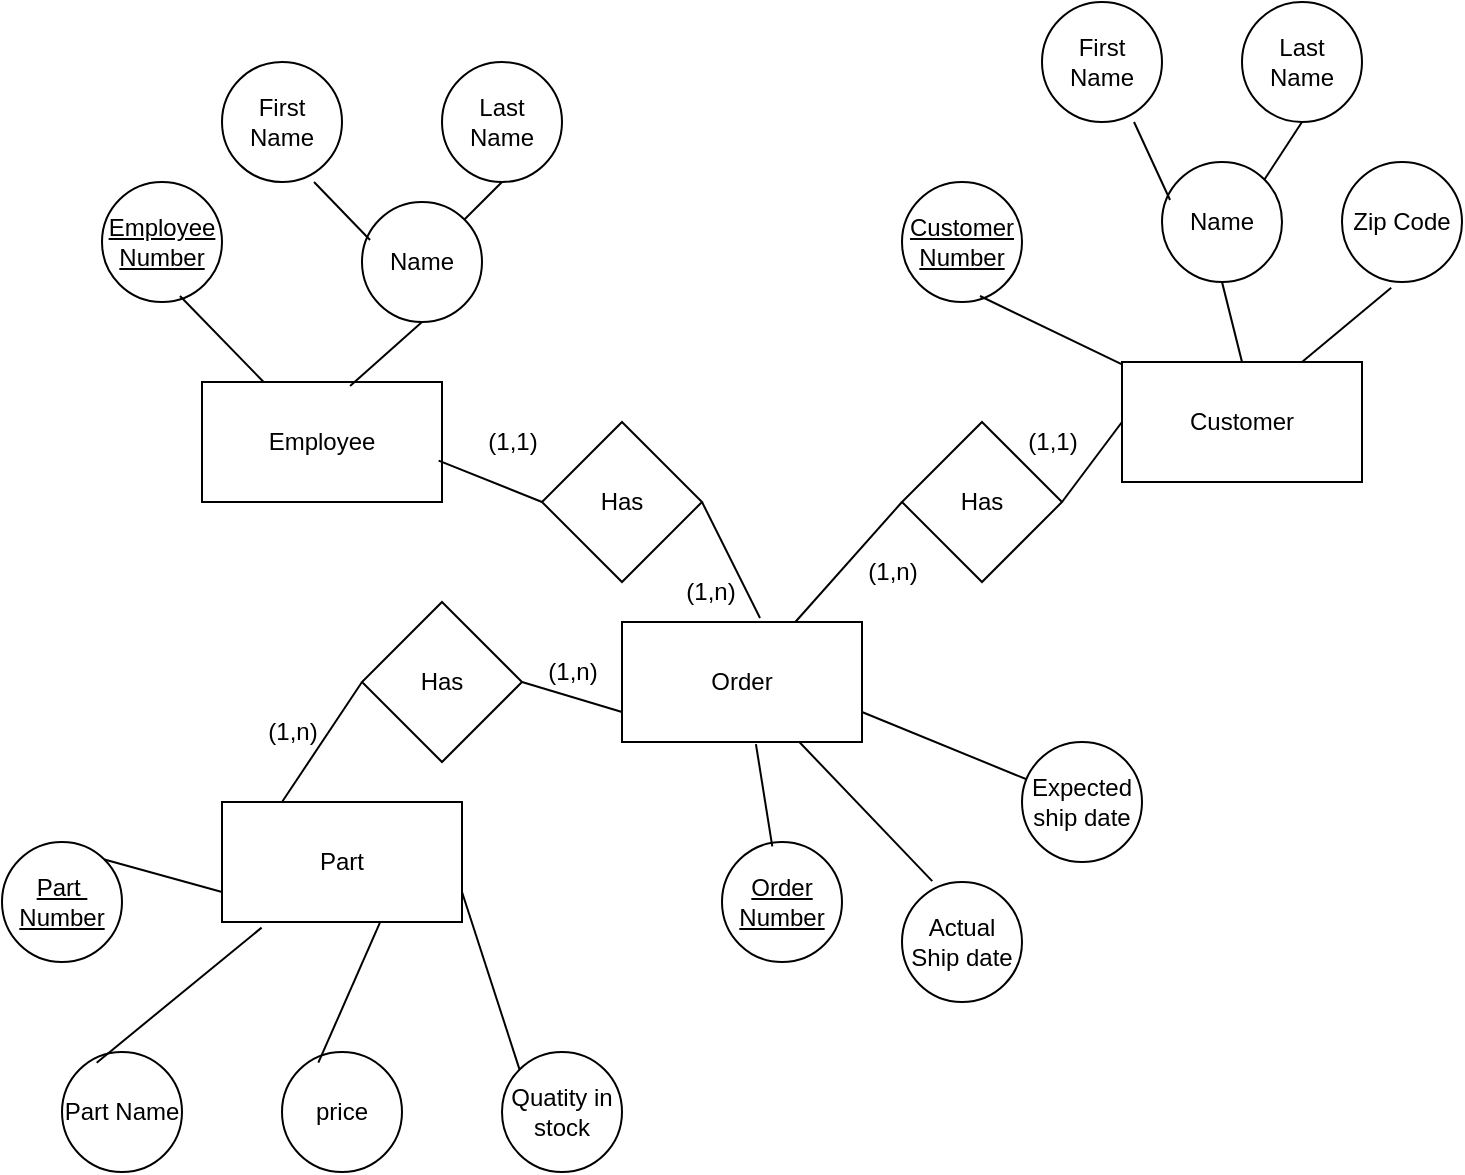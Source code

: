 <mxfile version="22.0.0" type="github">
  <diagram name="Trang-1" id="PeejtmCLzA79qcFrn2Yu">
    <mxGraphModel dx="1579" dy="759" grid="1" gridSize="10" guides="1" tooltips="1" connect="1" arrows="1" fold="1" page="1" pageScale="1" pageWidth="827" pageHeight="1169" math="0" shadow="0">
      <root>
        <mxCell id="0" />
        <mxCell id="1" parent="0" />
        <mxCell id="spLX2i-S5mYP4kh3BP9z-1" value="Employee" style="rounded=0;whiteSpace=wrap;html=1;" parent="1" vertex="1">
          <mxGeometry x="160" y="250" width="120" height="60" as="geometry" />
        </mxCell>
        <mxCell id="spLX2i-S5mYP4kh3BP9z-2" value="&lt;u&gt;Employee Number&lt;/u&gt;" style="ellipse;whiteSpace=wrap;html=1;aspect=fixed;" parent="1" vertex="1">
          <mxGeometry x="110" y="150" width="60" height="60" as="geometry" />
        </mxCell>
        <mxCell id="spLX2i-S5mYP4kh3BP9z-3" value="Name" style="ellipse;whiteSpace=wrap;html=1;aspect=fixed;" parent="1" vertex="1">
          <mxGeometry x="240" y="160" width="60" height="60" as="geometry" />
        </mxCell>
        <mxCell id="spLX2i-S5mYP4kh3BP9z-4" value="First Name" style="ellipse;whiteSpace=wrap;html=1;aspect=fixed;" parent="1" vertex="1">
          <mxGeometry x="170" y="90" width="60" height="60" as="geometry" />
        </mxCell>
        <mxCell id="spLX2i-S5mYP4kh3BP9z-5" value="Last Name" style="ellipse;whiteSpace=wrap;html=1;aspect=fixed;" parent="1" vertex="1">
          <mxGeometry x="280" y="90" width="60" height="60" as="geometry" />
        </mxCell>
        <mxCell id="spLX2i-S5mYP4kh3BP9z-7" value="" style="endArrow=none;html=1;rounded=0;exitX=0.65;exitY=0.95;exitDx=0;exitDy=0;exitPerimeter=0;" parent="1" source="spLX2i-S5mYP4kh3BP9z-2" target="spLX2i-S5mYP4kh3BP9z-1" edge="1">
          <mxGeometry width="50" height="50" relative="1" as="geometry">
            <mxPoint x="390" y="420" as="sourcePoint" />
            <mxPoint x="440" y="370" as="targetPoint" />
          </mxGeometry>
        </mxCell>
        <mxCell id="spLX2i-S5mYP4kh3BP9z-8" value="" style="endArrow=none;html=1;rounded=0;exitX=0.767;exitY=1;exitDx=0;exitDy=0;exitPerimeter=0;entryX=0.067;entryY=0.317;entryDx=0;entryDy=0;entryPerimeter=0;" parent="1" source="spLX2i-S5mYP4kh3BP9z-4" target="spLX2i-S5mYP4kh3BP9z-3" edge="1">
          <mxGeometry width="50" height="50" relative="1" as="geometry">
            <mxPoint x="390" y="420" as="sourcePoint" />
            <mxPoint x="440" y="370" as="targetPoint" />
          </mxGeometry>
        </mxCell>
        <mxCell id="spLX2i-S5mYP4kh3BP9z-9" value="" style="endArrow=none;html=1;rounded=0;exitX=1;exitY=0;exitDx=0;exitDy=0;entryX=0.5;entryY=1;entryDx=0;entryDy=0;" parent="1" source="spLX2i-S5mYP4kh3BP9z-3" target="spLX2i-S5mYP4kh3BP9z-5" edge="1">
          <mxGeometry width="50" height="50" relative="1" as="geometry">
            <mxPoint x="390" y="420" as="sourcePoint" />
            <mxPoint x="440" y="370" as="targetPoint" />
          </mxGeometry>
        </mxCell>
        <mxCell id="spLX2i-S5mYP4kh3BP9z-10" value="" style="endArrow=none;html=1;rounded=0;exitX=0.5;exitY=1;exitDx=0;exitDy=0;entryX=0.617;entryY=0.033;entryDx=0;entryDy=0;entryPerimeter=0;" parent="1" source="spLX2i-S5mYP4kh3BP9z-3" target="spLX2i-S5mYP4kh3BP9z-1" edge="1">
          <mxGeometry width="50" height="50" relative="1" as="geometry">
            <mxPoint x="219" y="257" as="sourcePoint" />
            <mxPoint x="277" y="290" as="targetPoint" />
          </mxGeometry>
        </mxCell>
        <mxCell id="spLX2i-S5mYP4kh3BP9z-12" value="Customer" style="rounded=0;whiteSpace=wrap;html=1;" parent="1" vertex="1">
          <mxGeometry x="620" y="240" width="120" height="60" as="geometry" />
        </mxCell>
        <mxCell id="spLX2i-S5mYP4kh3BP9z-13" value="&lt;u&gt;Customer Number&lt;/u&gt;" style="ellipse;whiteSpace=wrap;html=1;aspect=fixed;" parent="1" vertex="1">
          <mxGeometry x="510" y="150" width="60" height="60" as="geometry" />
        </mxCell>
        <mxCell id="spLX2i-S5mYP4kh3BP9z-14" value="Name" style="ellipse;whiteSpace=wrap;html=1;aspect=fixed;" parent="1" vertex="1">
          <mxGeometry x="640" y="140" width="60" height="60" as="geometry" />
        </mxCell>
        <mxCell id="spLX2i-S5mYP4kh3BP9z-15" value="First Name" style="ellipse;whiteSpace=wrap;html=1;aspect=fixed;" parent="1" vertex="1">
          <mxGeometry x="580" y="60" width="60" height="60" as="geometry" />
        </mxCell>
        <mxCell id="spLX2i-S5mYP4kh3BP9z-16" value="Last Name" style="ellipse;whiteSpace=wrap;html=1;aspect=fixed;" parent="1" vertex="1">
          <mxGeometry x="680" y="60" width="60" height="60" as="geometry" />
        </mxCell>
        <mxCell id="spLX2i-S5mYP4kh3BP9z-17" value="" style="endArrow=none;html=1;rounded=0;exitX=0.65;exitY=0.95;exitDx=0;exitDy=0;exitPerimeter=0;" parent="1" source="spLX2i-S5mYP4kh3BP9z-13" target="spLX2i-S5mYP4kh3BP9z-12" edge="1">
          <mxGeometry width="50" height="50" relative="1" as="geometry">
            <mxPoint x="690" y="430" as="sourcePoint" />
            <mxPoint x="740" y="380" as="targetPoint" />
          </mxGeometry>
        </mxCell>
        <mxCell id="spLX2i-S5mYP4kh3BP9z-18" value="" style="endArrow=none;html=1;rounded=0;exitX=0.767;exitY=1;exitDx=0;exitDy=0;exitPerimeter=0;entryX=0.067;entryY=0.317;entryDx=0;entryDy=0;entryPerimeter=0;" parent="1" source="spLX2i-S5mYP4kh3BP9z-15" target="spLX2i-S5mYP4kh3BP9z-14" edge="1">
          <mxGeometry width="50" height="50" relative="1" as="geometry">
            <mxPoint x="690" y="430" as="sourcePoint" />
            <mxPoint x="740" y="380" as="targetPoint" />
          </mxGeometry>
        </mxCell>
        <mxCell id="spLX2i-S5mYP4kh3BP9z-19" value="" style="endArrow=none;html=1;rounded=0;exitX=1;exitY=0;exitDx=0;exitDy=0;entryX=0.5;entryY=1;entryDx=0;entryDy=0;" parent="1" source="spLX2i-S5mYP4kh3BP9z-14" target="spLX2i-S5mYP4kh3BP9z-16" edge="1">
          <mxGeometry width="50" height="50" relative="1" as="geometry">
            <mxPoint x="690" y="430" as="sourcePoint" />
            <mxPoint x="740" y="380" as="targetPoint" />
          </mxGeometry>
        </mxCell>
        <mxCell id="spLX2i-S5mYP4kh3BP9z-20" value="" style="endArrow=none;html=1;rounded=0;exitX=0.5;exitY=1;exitDx=0;exitDy=0;entryX=0.5;entryY=0;entryDx=0;entryDy=0;" parent="1" source="spLX2i-S5mYP4kh3BP9z-14" target="spLX2i-S5mYP4kh3BP9z-12" edge="1">
          <mxGeometry width="50" height="50" relative="1" as="geometry">
            <mxPoint x="519" y="267" as="sourcePoint" />
            <mxPoint x="577" y="300" as="targetPoint" />
          </mxGeometry>
        </mxCell>
        <mxCell id="spLX2i-S5mYP4kh3BP9z-21" value="Zip Code" style="ellipse;whiteSpace=wrap;html=1;aspect=fixed;" parent="1" vertex="1">
          <mxGeometry x="730" y="140" width="60" height="60" as="geometry" />
        </mxCell>
        <mxCell id="spLX2i-S5mYP4kh3BP9z-22" value="" style="endArrow=none;html=1;rounded=0;exitX=0.41;exitY=1.048;exitDx=0;exitDy=0;entryX=0.75;entryY=0;entryDx=0;entryDy=0;exitPerimeter=0;" parent="1" source="spLX2i-S5mYP4kh3BP9z-21" target="spLX2i-S5mYP4kh3BP9z-12" edge="1">
          <mxGeometry width="50" height="50" relative="1" as="geometry">
            <mxPoint x="630" y="270" as="sourcePoint" />
            <mxPoint x="630" y="300" as="targetPoint" />
          </mxGeometry>
        </mxCell>
        <mxCell id="spLX2i-S5mYP4kh3BP9z-24" value="Part" style="rounded=0;whiteSpace=wrap;html=1;" parent="1" vertex="1">
          <mxGeometry x="170" y="460" width="120" height="60" as="geometry" />
        </mxCell>
        <mxCell id="spLX2i-S5mYP4kh3BP9z-25" value="&lt;u&gt;Part&amp;nbsp;&lt;br&gt;Number&lt;br&gt;&lt;/u&gt;" style="ellipse;whiteSpace=wrap;html=1;aspect=fixed;" parent="1" vertex="1">
          <mxGeometry x="60" y="480" width="60" height="60" as="geometry" />
        </mxCell>
        <mxCell id="spLX2i-S5mYP4kh3BP9z-26" value="Part Name" style="ellipse;whiteSpace=wrap;html=1;aspect=fixed;" parent="1" vertex="1">
          <mxGeometry x="90" y="585" width="60" height="60" as="geometry" />
        </mxCell>
        <mxCell id="spLX2i-S5mYP4kh3BP9z-27" value="price" style="ellipse;whiteSpace=wrap;html=1;aspect=fixed;" parent="1" vertex="1">
          <mxGeometry x="200" y="585" width="60" height="60" as="geometry" />
        </mxCell>
        <mxCell id="spLX2i-S5mYP4kh3BP9z-28" value="Quatity in stock" style="ellipse;whiteSpace=wrap;html=1;aspect=fixed;" parent="1" vertex="1">
          <mxGeometry x="310" y="585" width="60" height="60" as="geometry" />
        </mxCell>
        <mxCell id="spLX2i-S5mYP4kh3BP9z-29" value="" style="endArrow=none;html=1;rounded=0;exitX=1;exitY=0;exitDx=0;exitDy=0;entryX=0;entryY=0.75;entryDx=0;entryDy=0;" parent="1" source="spLX2i-S5mYP4kh3BP9z-25" target="spLX2i-S5mYP4kh3BP9z-24" edge="1">
          <mxGeometry width="50" height="50" relative="1" as="geometry">
            <mxPoint x="219" y="237" as="sourcePoint" />
            <mxPoint x="290" y="290" as="targetPoint" />
          </mxGeometry>
        </mxCell>
        <mxCell id="spLX2i-S5mYP4kh3BP9z-30" value="" style="endArrow=none;html=1;rounded=0;exitX=0.289;exitY=0.089;exitDx=0;exitDy=0;entryX=0.165;entryY=1.047;entryDx=0;entryDy=0;exitPerimeter=0;entryPerimeter=0;" parent="1" source="spLX2i-S5mYP4kh3BP9z-26" target="spLX2i-S5mYP4kh3BP9z-24" edge="1">
          <mxGeometry width="50" height="50" relative="1" as="geometry">
            <mxPoint x="151" y="559" as="sourcePoint" />
            <mxPoint x="200" y="525" as="targetPoint" />
          </mxGeometry>
        </mxCell>
        <mxCell id="spLX2i-S5mYP4kh3BP9z-32" value="" style="endArrow=none;html=1;rounded=0;exitX=0.303;exitY=0.089;exitDx=0;exitDy=0;entryX=0.658;entryY=1.006;entryDx=0;entryDy=0;exitPerimeter=0;entryPerimeter=0;" parent="1" source="spLX2i-S5mYP4kh3BP9z-27" target="spLX2i-S5mYP4kh3BP9z-24" edge="1">
          <mxGeometry width="50" height="50" relative="1" as="geometry">
            <mxPoint x="207" y="600" as="sourcePoint" />
            <mxPoint x="220" y="543" as="targetPoint" />
          </mxGeometry>
        </mxCell>
        <mxCell id="spLX2i-S5mYP4kh3BP9z-33" value="" style="endArrow=none;html=1;rounded=0;exitX=0;exitY=0;exitDx=0;exitDy=0;entryX=1;entryY=0.75;entryDx=0;entryDy=0;" parent="1" source="spLX2i-S5mYP4kh3BP9z-28" target="spLX2i-S5mYP4kh3BP9z-24" edge="1">
          <mxGeometry width="50" height="50" relative="1" as="geometry">
            <mxPoint x="308" y="600" as="sourcePoint" />
            <mxPoint x="279" y="540" as="targetPoint" />
          </mxGeometry>
        </mxCell>
        <mxCell id="spLX2i-S5mYP4kh3BP9z-40" value="&lt;u&gt;Order&lt;br&gt;Number&lt;br&gt;&lt;/u&gt;" style="ellipse;whiteSpace=wrap;html=1;aspect=fixed;" parent="1" vertex="1">
          <mxGeometry x="420" y="480" width="60" height="60" as="geometry" />
        </mxCell>
        <mxCell id="spLX2i-S5mYP4kh3BP9z-42" value="Actual Ship date" style="ellipse;whiteSpace=wrap;html=1;aspect=fixed;" parent="1" vertex="1">
          <mxGeometry x="510" y="500" width="60" height="60" as="geometry" />
        </mxCell>
        <mxCell id="spLX2i-S5mYP4kh3BP9z-44" value="Expected ship date" style="ellipse;whiteSpace=wrap;html=1;aspect=fixed;" parent="1" vertex="1">
          <mxGeometry x="570" y="430" width="60" height="60" as="geometry" />
        </mxCell>
        <mxCell id="spLX2i-S5mYP4kh3BP9z-45" value="" style="endArrow=none;html=1;rounded=0;exitX=0.419;exitY=0.036;exitDx=0;exitDy=0;exitPerimeter=0;entryX=0.558;entryY=1.017;entryDx=0;entryDy=0;entryPerimeter=0;" parent="1" source="spLX2i-S5mYP4kh3BP9z-40" target="xqd0syDsvnpDA3soBWq8-1" edge="1">
          <mxGeometry width="50" height="50" relative="1" as="geometry">
            <mxPoint x="389" y="604" as="sourcePoint" />
            <mxPoint x="436.64" y="441.04" as="targetPoint" />
          </mxGeometry>
        </mxCell>
        <mxCell id="spLX2i-S5mYP4kh3BP9z-46" value="" style="endArrow=none;html=1;rounded=0;exitX=0.252;exitY=-0.007;exitDx=0;exitDy=0;exitPerimeter=0;" parent="1" source="spLX2i-S5mYP4kh3BP9z-42" target="xqd0syDsvnpDA3soBWq8-1" edge="1">
          <mxGeometry width="50" height="50" relative="1" as="geometry">
            <mxPoint x="525" y="582" as="sourcePoint" />
            <mxPoint x="469.68" y="436.72" as="targetPoint" />
          </mxGeometry>
        </mxCell>
        <mxCell id="spLX2i-S5mYP4kh3BP9z-47" value="" style="endArrow=none;html=1;rounded=0;entryX=1;entryY=0.75;entryDx=0;entryDy=0;" parent="1" source="spLX2i-S5mYP4kh3BP9z-44" target="xqd0syDsvnpDA3soBWq8-1" edge="1">
          <mxGeometry width="50" height="50" relative="1" as="geometry">
            <mxPoint x="625" y="580" as="sourcePoint" />
            <mxPoint x="480.08" y="416.72" as="targetPoint" />
          </mxGeometry>
        </mxCell>
        <mxCell id="spLX2i-S5mYP4kh3BP9z-52" value="" style="endArrow=none;html=1;rounded=0;exitX=0.986;exitY=0.655;exitDx=0;exitDy=0;exitPerimeter=0;entryX=0;entryY=0.5;entryDx=0;entryDy=0;" parent="1" source="spLX2i-S5mYP4kh3BP9z-1" target="xqd0syDsvnpDA3soBWq8-2" edge="1">
          <mxGeometry width="50" height="50" relative="1" as="geometry">
            <mxPoint x="500" y="400" as="sourcePoint" />
            <mxPoint x="370" y="289" as="targetPoint" />
          </mxGeometry>
        </mxCell>
        <mxCell id="spLX2i-S5mYP4kh3BP9z-54" value="(1,n)" style="text;html=1;align=center;verticalAlign=middle;resizable=0;points=[];autosize=1;strokeColor=none;fillColor=none;" parent="1" vertex="1">
          <mxGeometry x="180" y="410" width="50" height="30" as="geometry" />
        </mxCell>
        <mxCell id="xqd0syDsvnpDA3soBWq8-1" value="Order" style="rounded=0;whiteSpace=wrap;html=1;" vertex="1" parent="1">
          <mxGeometry x="370" y="370" width="120" height="60" as="geometry" />
        </mxCell>
        <mxCell id="xqd0syDsvnpDA3soBWq8-2" value="Has" style="rhombus;whiteSpace=wrap;html=1;" vertex="1" parent="1">
          <mxGeometry x="330" y="270" width="80" height="80" as="geometry" />
        </mxCell>
        <mxCell id="xqd0syDsvnpDA3soBWq8-3" value="" style="endArrow=none;html=1;rounded=0;entryX=0.575;entryY=-0.033;entryDx=0;entryDy=0;entryPerimeter=0;exitX=1;exitY=0.5;exitDx=0;exitDy=0;" edge="1" parent="1" source="xqd0syDsvnpDA3soBWq8-2" target="xqd0syDsvnpDA3soBWq8-1">
          <mxGeometry width="50" height="50" relative="1" as="geometry">
            <mxPoint x="380" y="320" as="sourcePoint" />
            <mxPoint x="577" y="300" as="targetPoint" />
          </mxGeometry>
        </mxCell>
        <mxCell id="xqd0syDsvnpDA3soBWq8-4" value="" style="endArrow=none;html=1;rounded=0;exitX=0.25;exitY=0;exitDx=0;exitDy=0;entryX=0;entryY=0.5;entryDx=0;entryDy=0;" edge="1" parent="1" target="xqd0syDsvnpDA3soBWq8-5" source="spLX2i-S5mYP4kh3BP9z-24">
          <mxGeometry width="50" height="50" relative="1" as="geometry">
            <mxPoint x="209" y="369" as="sourcePoint" />
            <mxPoint x="301" y="369" as="targetPoint" />
          </mxGeometry>
        </mxCell>
        <mxCell id="xqd0syDsvnpDA3soBWq8-5" value="Has" style="rhombus;whiteSpace=wrap;html=1;" vertex="1" parent="1">
          <mxGeometry x="240" y="360" width="80" height="80" as="geometry" />
        </mxCell>
        <mxCell id="xqd0syDsvnpDA3soBWq8-6" value="" style="endArrow=none;html=1;rounded=0;entryX=0;entryY=0.75;entryDx=0;entryDy=0;exitX=1;exitY=0.5;exitDx=0;exitDy=0;" edge="1" parent="1" source="xqd0syDsvnpDA3soBWq8-5" target="xqd0syDsvnpDA3soBWq8-1">
          <mxGeometry width="50" height="50" relative="1" as="geometry">
            <mxPoint x="311" y="400" as="sourcePoint" />
            <mxPoint x="370" y="456" as="targetPoint" />
          </mxGeometry>
        </mxCell>
        <mxCell id="xqd0syDsvnpDA3soBWq8-7" value="" style="endArrow=none;html=1;rounded=0;exitX=0;exitY=0.5;exitDx=0;exitDy=0;entryX=1;entryY=0.5;entryDx=0;entryDy=0;" edge="1" parent="1" target="xqd0syDsvnpDA3soBWq8-8" source="spLX2i-S5mYP4kh3BP9z-12">
          <mxGeometry width="50" height="50" relative="1" as="geometry">
            <mxPoint x="298" y="309" as="sourcePoint" />
            <mxPoint x="390" y="309" as="targetPoint" />
          </mxGeometry>
        </mxCell>
        <mxCell id="xqd0syDsvnpDA3soBWq8-8" value="Has" style="rhombus;whiteSpace=wrap;html=1;" vertex="1" parent="1">
          <mxGeometry x="510" y="270" width="80" height="80" as="geometry" />
        </mxCell>
        <mxCell id="xqd0syDsvnpDA3soBWq8-9" value="" style="endArrow=none;html=1;rounded=0;exitX=0;exitY=0.5;exitDx=0;exitDy=0;" edge="1" parent="1" source="xqd0syDsvnpDA3soBWq8-8" target="xqd0syDsvnpDA3soBWq8-1">
          <mxGeometry width="50" height="50" relative="1" as="geometry">
            <mxPoint x="400" y="340" as="sourcePoint" />
            <mxPoint x="459" y="396" as="targetPoint" />
          </mxGeometry>
        </mxCell>
        <mxCell id="xqd0syDsvnpDA3soBWq8-14" value="(1,1)" style="text;html=1;align=center;verticalAlign=middle;resizable=0;points=[];autosize=1;strokeColor=none;fillColor=none;" vertex="1" parent="1">
          <mxGeometry x="560" y="265" width="50" height="30" as="geometry" />
        </mxCell>
        <mxCell id="xqd0syDsvnpDA3soBWq8-16" value="(1,1)" style="text;html=1;align=center;verticalAlign=middle;resizable=0;points=[];autosize=1;strokeColor=none;fillColor=none;" vertex="1" parent="1">
          <mxGeometry x="290" y="265" width="50" height="30" as="geometry" />
        </mxCell>
        <mxCell id="xqd0syDsvnpDA3soBWq8-17" value="(1,n)" style="text;html=1;align=center;verticalAlign=middle;resizable=0;points=[];autosize=1;strokeColor=none;fillColor=none;" vertex="1" parent="1">
          <mxGeometry x="389" y="340" width="50" height="30" as="geometry" />
        </mxCell>
        <mxCell id="xqd0syDsvnpDA3soBWq8-18" value="(1,n)" style="text;html=1;align=center;verticalAlign=middle;resizable=0;points=[];autosize=1;strokeColor=none;fillColor=none;" vertex="1" parent="1">
          <mxGeometry x="480" y="330" width="50" height="30" as="geometry" />
        </mxCell>
        <mxCell id="xqd0syDsvnpDA3soBWq8-19" value="(1,n)" style="text;html=1;align=center;verticalAlign=middle;resizable=0;points=[];autosize=1;strokeColor=none;fillColor=none;" vertex="1" parent="1">
          <mxGeometry x="320" y="380" width="50" height="30" as="geometry" />
        </mxCell>
      </root>
    </mxGraphModel>
  </diagram>
</mxfile>
